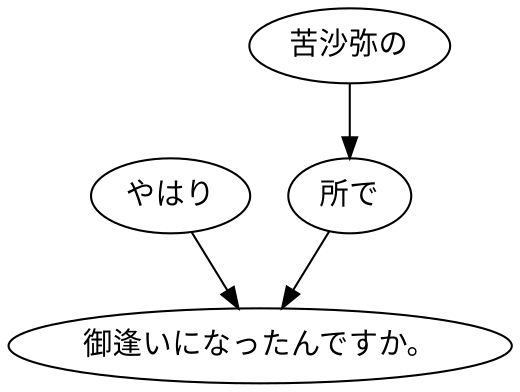 digraph graph2126 {
	node0 [label="やはり"];
	node1 [label="苦沙弥の"];
	node2 [label="所で"];
	node3 [label="御逢いになったんですか。"];
	node0 -> node3;
	node1 -> node2;
	node2 -> node3;
}

